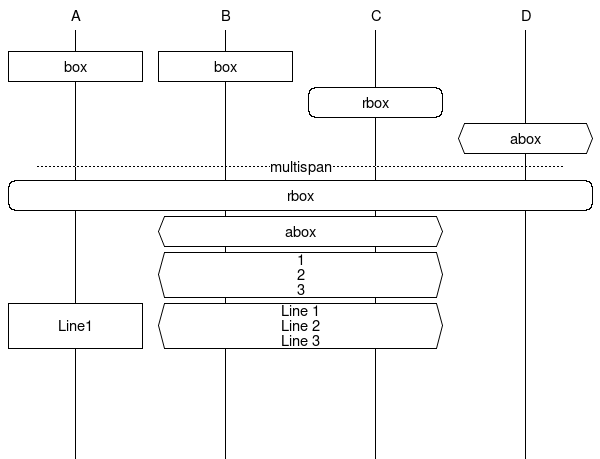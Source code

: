 # testinput7.msc : Sample msc using boxes
#
# This file is PUBLIC DOMAIN and may be freely reproduced,  distributed,
# transmitted, used, modified, built upon, or otherwise exploited by
# anyone for any purpose, commercial or non-commercial, and in any way,
# including by methods that have not yet been invented or conceived.
#
# This example is distributed in the hope that it will be useful,
# but WITHOUT ANY WARRANTY; without even the implied warranty of
# MERCHANTABILITY or FITNESS FOR A PARTICULAR PURPOSE.
#

msc {

   # The entities
   A, B, C, "D";

   # The relations
   |||;
   A box A [label="box"], B box B [label="box"];
   C rbox C [label="rbox"];
   D abox D [label="abox"];

   --- [label="multispan"];
   A rbox D [label="rbox"];
   B abox C [label="abox"];
   B abox C [label="1\n2\n3"];
   B abox C [label="Line 1\nLine 2\nLine 3"],
   A box A [label="Line1"];
   |||;
   |||;
   |||;
   |||;
   |||;
}

/* END OF FILE */
